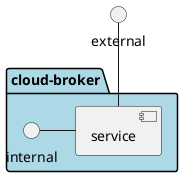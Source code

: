 @startuml

interface external

package "cloud-broker" #lightblue {
    component service
    interface internal
}
external -- service
internal - service
@enduml
